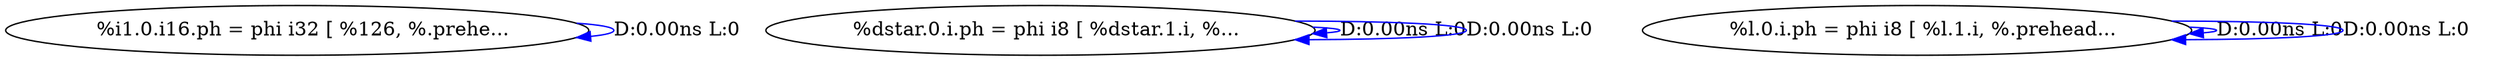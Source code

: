 digraph {
Node0x36cfcc0[label="  %i1.0.i16.ph = phi i32 [ %126, %.prehe..."];
Node0x36cfcc0 -> Node0x36cfcc0[label="D:0.00ns L:0",color=blue];
Node0x36cfda0[label="  %dstar.0.i.ph = phi i8 [ %dstar.1.i, %..."];
Node0x36cfda0 -> Node0x36cfda0[label="D:0.00ns L:0",color=blue];
Node0x36cfda0 -> Node0x36cfda0[label="D:0.00ns L:0",color=blue];
Node0x36cfe80[label="  %l.0.i.ph = phi i8 [ %l.1.i, %.prehead..."];
Node0x36cfe80 -> Node0x36cfe80[label="D:0.00ns L:0",color=blue];
Node0x36cfe80 -> Node0x36cfe80[label="D:0.00ns L:0",color=blue];
}
